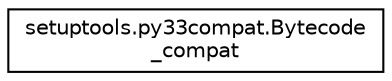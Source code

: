 digraph "Graphical Class Hierarchy"
{
 // LATEX_PDF_SIZE
  edge [fontname="Helvetica",fontsize="10",labelfontname="Helvetica",labelfontsize="10"];
  node [fontname="Helvetica",fontsize="10",shape=record];
  rankdir="LR";
  Node0 [label="setuptools.py33compat.Bytecode\l_compat",height=0.2,width=0.4,color="black", fillcolor="white", style="filled",URL="$classsetuptools_1_1py33compat_1_1Bytecode__compat.html",tooltip=" "];
}
